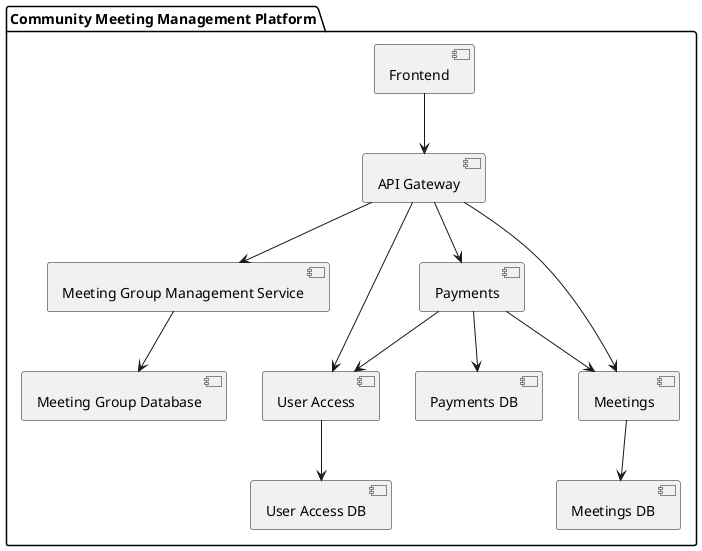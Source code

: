 @startuml
package "Community Meeting Management Platform" {

[Frontend] as UI
[API Gateway] as API

[User Access] as UserAccess
[Meeting Group Management Service] as GroupService
[Meetings] as MeetingService
[Payments] as PaymentService

[User Access DB] as UserDB
[Meeting Group Database] as GroupDB
[Meetings DB] as MeetingDB
[Payments DB] as PaymentDB

UI --> API
API --> UserAccess
API --> GroupService
API --> MeetingService
API --> PaymentService

UserAccess --> UserDB
GroupService --> GroupDB
MeetingService --> MeetingDB
PaymentService --> PaymentDB
PaymentService --> UserAccess
PaymentService --> MeetingService

}

@enduml